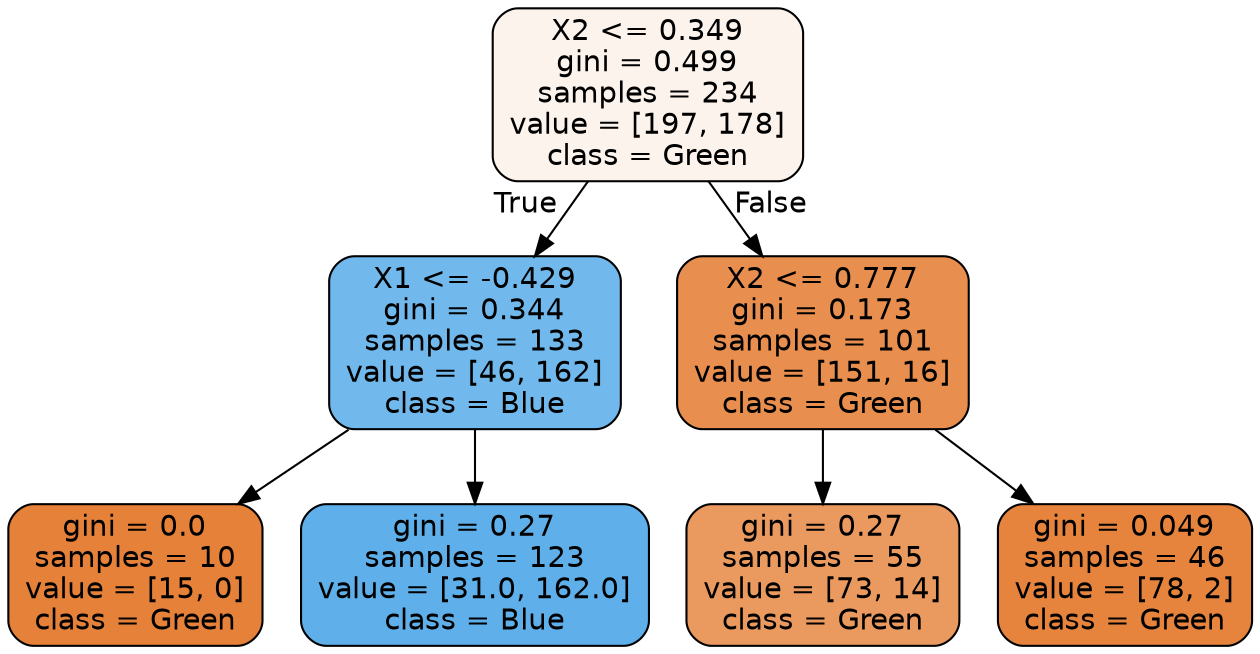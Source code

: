digraph Tree {
node [shape=box, style="filled, rounded", color="black", fontname="helvetica"] ;
edge [fontname="helvetica"] ;
0 [label="X2 <= 0.349\ngini = 0.499\nsamples = 234\nvalue = [197, 178]\nclass = Green", fillcolor="#fcf3ec"] ;
1 [label="X1 <= -0.429\ngini = 0.344\nsamples = 133\nvalue = [46, 162]\nclass = Blue", fillcolor="#71b9ec"] ;
0 -> 1 [labeldistance=2.5, labelangle=45, headlabel="True"] ;
3 [label="gini = 0.0\nsamples = 10\nvalue = [15, 0]\nclass = Green", fillcolor="#e58139"] ;
1 -> 3 ;
4 [label="gini = 0.27\nsamples = 123\nvalue = [31.0, 162.0]\nclass = Blue", fillcolor="#5fb0ea"] ;
1 -> 4 ;
2 [label="X2 <= 0.777\ngini = 0.173\nsamples = 101\nvalue = [151, 16]\nclass = Green", fillcolor="#e88e4e"] ;
0 -> 2 [labeldistance=2.5, labelangle=-45, headlabel="False"] ;
5 [label="gini = 0.27\nsamples = 55\nvalue = [73, 14]\nclass = Green", fillcolor="#ea995f"] ;
2 -> 5 ;
6 [label="gini = 0.049\nsamples = 46\nvalue = [78, 2]\nclass = Green", fillcolor="#e6843e"] ;
2 -> 6 ;
}